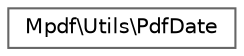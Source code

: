 digraph "Graphical Class Hierarchy"
{
 // LATEX_PDF_SIZE
  bgcolor="transparent";
  edge [fontname=Helvetica,fontsize=10,labelfontname=Helvetica,labelfontsize=10];
  node [fontname=Helvetica,fontsize=10,shape=box,height=0.2,width=0.4];
  rankdir="LR";
  Node0 [id="Node000000",label="Mpdf\\Utils\\PdfDate",height=0.2,width=0.4,color="grey40", fillcolor="white", style="filled",URL="$classMpdf_1_1Utils_1_1PdfDate.html",tooltip=" "];
}
